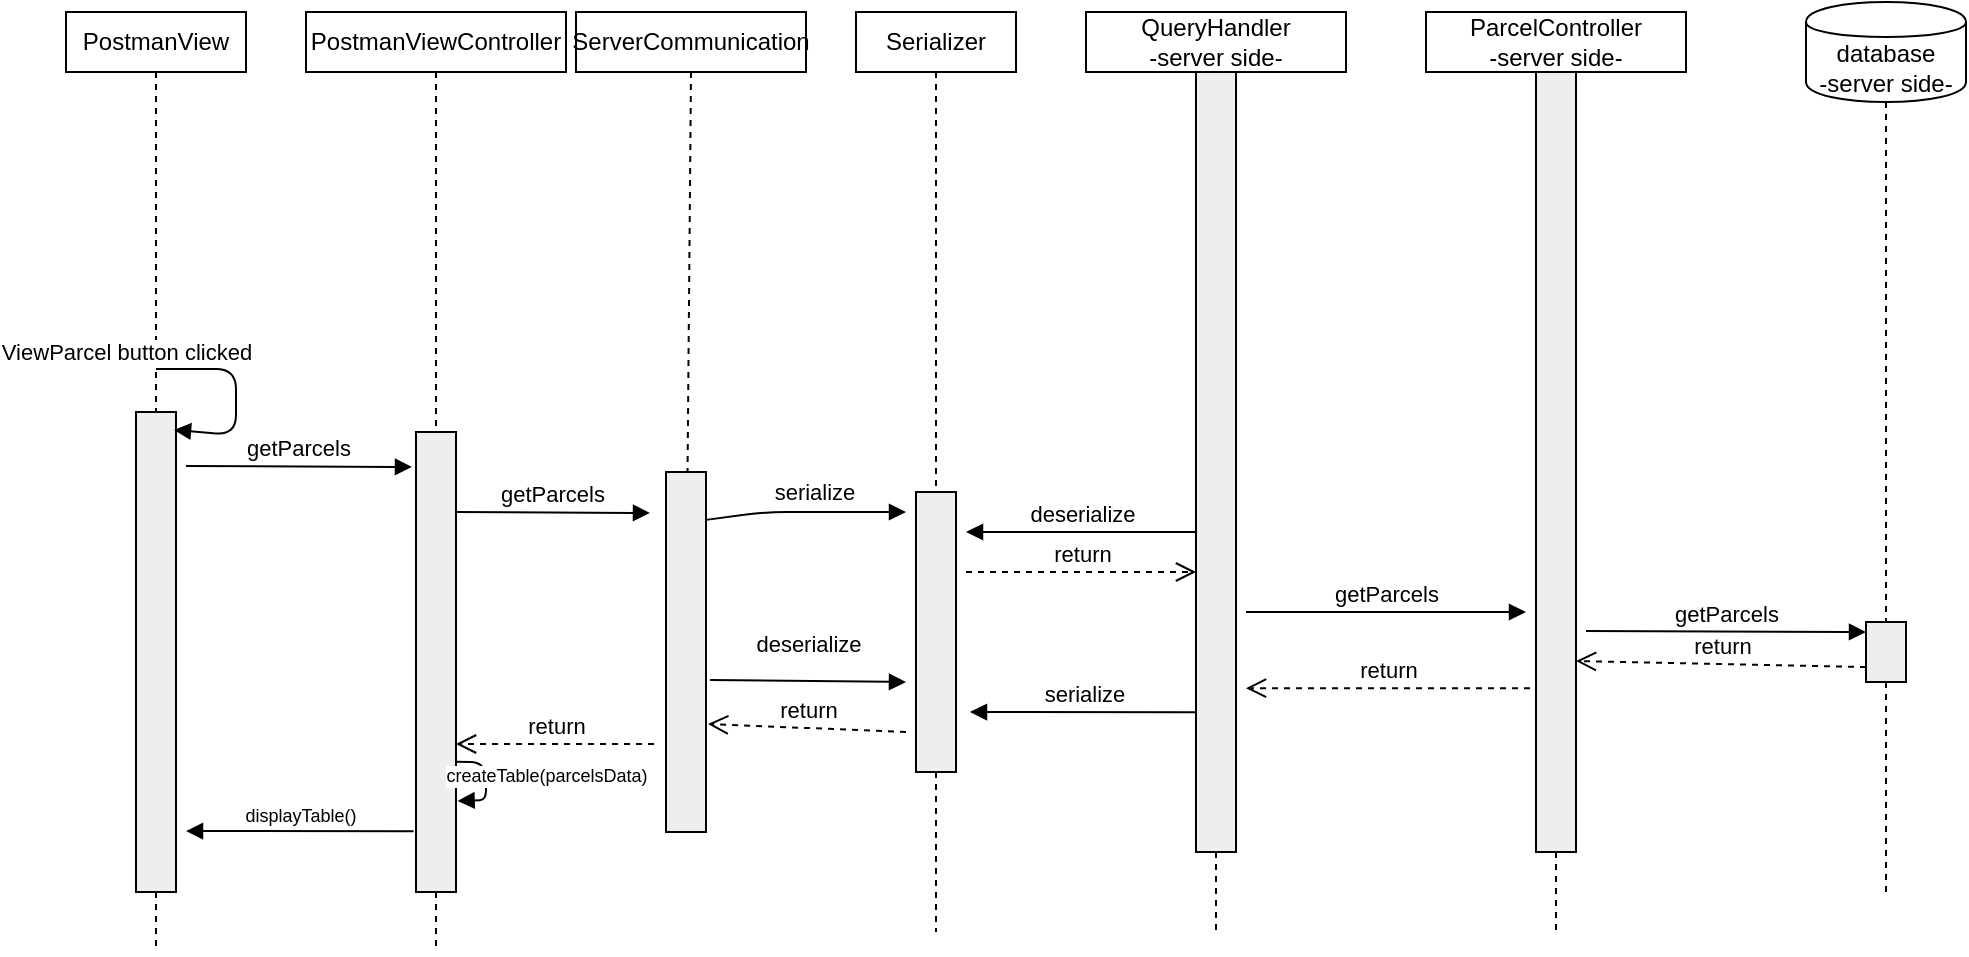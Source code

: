 <mxfile version="13.0.3" type="device"><diagram id="jlmEHatR7OFTjcvyFHJQ" name="Page-1"><mxGraphModel dx="1550" dy="813" grid="1" gridSize="10" guides="1" tooltips="1" connect="1" arrows="1" fold="1" page="1" pageScale="1" pageWidth="850" pageHeight="1100" math="0" shadow="0"><root><mxCell id="0"/><mxCell id="1" parent="0"/><mxCell id="aASe_qgDcMCMMdU5Knzf-1" value="ParcelController&lt;br&gt;-server side-" style="shape=rect;html=1;whiteSpace=wrap;align=center;" vertex="1" parent="1"><mxGeometry x="640" y="50" width="130" height="30" as="geometry"/></mxCell><mxCell id="aASe_qgDcMCMMdU5Knzf-2" value="" style="edgeStyle=none;html=1;dashed=1;endArrow=none;align=center;verticalAlign=bottom;exitX=0.5;exitY=1;" edge="1" parent="1" source="aASe_qgDcMCMMdU5Knzf-6"><mxGeometry x="1" relative="1" as="geometry"><mxPoint x="705" y="510" as="targetPoint"/></mxGeometry></mxCell><mxCell id="aASe_qgDcMCMMdU5Knzf-3" value="PostmanView" style="shape=rect;html=1;whiteSpace=wrap;align=center;" vertex="1" parent="1"><mxGeometry x="-40" y="50" width="90" height="30" as="geometry"/></mxCell><mxCell id="aASe_qgDcMCMMdU5Knzf-4" value="" style="edgeStyle=none;html=1;dashed=1;endArrow=none;" edge="1" parent="1" source="aASe_qgDcMCMMdU5Knzf-3" target="aASe_qgDcMCMMdU5Knzf-5"><mxGeometry relative="1" as="geometry"/></mxCell><mxCell id="aASe_qgDcMCMMdU5Knzf-5" value="" style="shape=rect;html=1;fillColor=#eeeeee;" vertex="1" parent="1"><mxGeometry x="-5" y="250" width="20" height="240" as="geometry"/></mxCell><mxCell id="aASe_qgDcMCMMdU5Knzf-6" value="" style="shape=rect;html=1;fillColor=#eeeeee;" vertex="1" parent="1"><mxGeometry x="695" y="80" width="20" height="390" as="geometry"/></mxCell><mxCell id="aASe_qgDcMCMMdU5Knzf-7" value="" style="edgeStyle=none;html=1;dashed=1;endArrow=none;align=center;verticalAlign=bottom;exitX=0.5;exitY=1;" edge="1" parent="1" source="aASe_qgDcMCMMdU5Knzf-1" target="aASe_qgDcMCMMdU5Knzf-6"><mxGeometry x="1" relative="1" as="geometry"><mxPoint x="705" y="440" as="targetPoint"/><mxPoint x="705" y="80" as="sourcePoint"/></mxGeometry></mxCell><mxCell id="aASe_qgDcMCMMdU5Knzf-8" value="ViewParcel button clicked" style="html=1;verticalAlign=bottom;endArrow=block;" edge="1" parent="1"><mxGeometry x="-0.232" y="-55" width="80" relative="1" as="geometry"><mxPoint x="5" y="228.5" as="sourcePoint"/><mxPoint x="14" y="259" as="targetPoint"/><Array as="points"><mxPoint x="45" y="228.5"/><mxPoint x="45" y="261.5"/></Array><mxPoint as="offset"/></mxGeometry></mxCell><mxCell id="aASe_qgDcMCMMdU5Knzf-9" value="PostmanViewController" style="shape=rect;html=1;whiteSpace=wrap;align=center;" vertex="1" parent="1"><mxGeometry x="80" y="50" width="130" height="30" as="geometry"/></mxCell><mxCell id="aASe_qgDcMCMMdU5Knzf-10" value="" style="edgeStyle=none;html=1;dashed=1;endArrow=none;" edge="1" parent="1" source="aASe_qgDcMCMMdU5Knzf-12"><mxGeometry relative="1" as="geometry"><mxPoint x="145" y="520" as="targetPoint"/></mxGeometry></mxCell><mxCell id="aASe_qgDcMCMMdU5Knzf-11" value="getParcels" style="html=1;verticalAlign=bottom;endArrow=block;entryX=-0.1;entryY=0.076;entryDx=0;entryDy=0;entryPerimeter=0;" edge="1" parent="1" target="aASe_qgDcMCMMdU5Knzf-12"><mxGeometry width="80" relative="1" as="geometry"><mxPoint x="20" y="277" as="sourcePoint"/><mxPoint x="150" y="295" as="targetPoint"/></mxGeometry></mxCell><mxCell id="aASe_qgDcMCMMdU5Knzf-12" value="" style="shape=rect;html=1;fillColor=#eeeeee;" vertex="1" parent="1"><mxGeometry x="135" y="260" width="20" height="230" as="geometry"/></mxCell><mxCell id="aASe_qgDcMCMMdU5Knzf-13" value="" style="edgeStyle=none;html=1;dashed=1;endArrow=none;" edge="1" parent="1" source="aASe_qgDcMCMMdU5Knzf-9" target="aASe_qgDcMCMMdU5Knzf-12"><mxGeometry relative="1" as="geometry"><mxPoint x="145" y="80" as="sourcePoint"/><mxPoint x="145" y="520" as="targetPoint"/></mxGeometry></mxCell><mxCell id="aASe_qgDcMCMMdU5Knzf-14" value="&lt;span style=&quot;font-size: 11px&quot;&gt;serialize&lt;/span&gt;" style="html=1;verticalAlign=bottom;endArrow=block;fontSize=9;exitX=1;exitY=0.133;exitDx=0;exitDy=0;exitPerimeter=0;" edge="1" parent="1" source="aASe_qgDcMCMMdU5Knzf-40"><mxGeometry x="0.085" y="1" width="80" relative="1" as="geometry"><mxPoint x="290" y="300" as="sourcePoint"/><mxPoint x="380" y="300" as="targetPoint"/><mxPoint as="offset"/><Array as="points"><mxPoint x="310" y="300"/></Array></mxGeometry></mxCell><mxCell id="aASe_qgDcMCMMdU5Knzf-15" value="createTable(parcelsData)" style="html=1;verticalAlign=bottom;endArrow=block;fontSize=9;exitX=0.98;exitY=0.717;exitDx=0;exitDy=0;exitPerimeter=0;entryX=1.04;entryY=0.802;entryDx=0;entryDy=0;entryPerimeter=0;" edge="1" parent="1" source="aASe_qgDcMCMMdU5Knzf-12" target="aASe_qgDcMCMMdU5Knzf-12"><mxGeometry x="0.415" y="-30" width="80" relative="1" as="geometry"><mxPoint x="100" y="380" as="sourcePoint"/><mxPoint x="180" y="380" as="targetPoint"/><Array as="points"><mxPoint x="170" y="425"/><mxPoint x="170" y="444"/></Array><mxPoint x="31" y="26" as="offset"/></mxGeometry></mxCell><mxCell id="aASe_qgDcMCMMdU5Knzf-16" value="displayTable()" style="html=1;verticalAlign=bottom;endArrow=block;fontSize=9;exitX=-0.06;exitY=0.868;exitDx=0;exitDy=0;exitPerimeter=0;entryX=1.25;entryY=0.873;entryDx=0;entryDy=0;entryPerimeter=0;" edge="1" parent="1" source="aASe_qgDcMCMMdU5Knzf-12" target="aASe_qgDcMCMMdU5Knzf-5"><mxGeometry width="80" relative="1" as="geometry"><mxPoint x="60" y="510" as="sourcePoint"/><mxPoint x="140" y="510" as="targetPoint"/></mxGeometry></mxCell><mxCell id="aASe_qgDcMCMMdU5Knzf-17" value="" style="endArrow=none;dashed=1;html=1;fontSize=9;exitX=0.5;exitY=1;exitDx=0;exitDy=0;" edge="1" parent="1" source="aASe_qgDcMCMMdU5Knzf-5"><mxGeometry width="50" height="50" relative="1" as="geometry"><mxPoint x="100" y="480" as="sourcePoint"/><mxPoint x="5" y="520" as="targetPoint"/></mxGeometry></mxCell><mxCell id="aASe_qgDcMCMMdU5Knzf-18" value="Serializer" style="shape=rect;html=1;whiteSpace=wrap;align=center;" vertex="1" parent="1"><mxGeometry x="355" y="50" width="80" height="30" as="geometry"/></mxCell><mxCell id="aASe_qgDcMCMMdU5Knzf-19" value="" style="edgeStyle=none;html=1;dashed=1;endArrow=none;align=center;verticalAlign=bottom;exitX=0.5;exitY=1;" edge="1" parent="1" source="aASe_qgDcMCMMdU5Knzf-20"><mxGeometry x="1" relative="1" as="geometry"><mxPoint x="395" y="510" as="targetPoint"/></mxGeometry></mxCell><mxCell id="aASe_qgDcMCMMdU5Knzf-20" value="" style="shape=rect;html=1;fillColor=#eeeeee;" vertex="1" parent="1"><mxGeometry x="385" y="290" width="20" height="140" as="geometry"/></mxCell><mxCell id="aASe_qgDcMCMMdU5Knzf-21" value="" style="edgeStyle=none;html=1;dashed=1;endArrow=none;align=center;verticalAlign=bottom;exitX=0.5;exitY=1;" edge="1" parent="1" source="aASe_qgDcMCMMdU5Knzf-18" target="aASe_qgDcMCMMdU5Knzf-20"><mxGeometry x="1" relative="1" as="geometry"><mxPoint x="395" y="440" as="targetPoint"/><mxPoint x="395" y="80" as="sourcePoint"/></mxGeometry></mxCell><mxCell id="aASe_qgDcMCMMdU5Knzf-22" value="QueryHandler&lt;br&gt;-server side-" style="shape=rect;html=1;whiteSpace=wrap;align=center;" vertex="1" parent="1"><mxGeometry x="470" y="50" width="130" height="30" as="geometry"/></mxCell><mxCell id="aASe_qgDcMCMMdU5Knzf-23" value="" style="edgeStyle=none;html=1;dashed=1;endArrow=none;align=center;verticalAlign=bottom;exitX=0.5;exitY=1;" edge="1" parent="1" source="aASe_qgDcMCMMdU5Knzf-24"><mxGeometry x="1" relative="1" as="geometry"><mxPoint x="535" y="510" as="targetPoint"/></mxGeometry></mxCell><mxCell id="aASe_qgDcMCMMdU5Knzf-24" value="" style="shape=rect;html=1;fillColor=#eeeeee;" vertex="1" parent="1"><mxGeometry x="525" y="80" width="20" height="390" as="geometry"/></mxCell><mxCell id="aASe_qgDcMCMMdU5Knzf-25" value="" style="edgeStyle=none;html=1;dashed=1;endArrow=none;align=center;verticalAlign=bottom;exitX=0.5;exitY=1;" edge="1" parent="1" source="aASe_qgDcMCMMdU5Knzf-22" target="aASe_qgDcMCMMdU5Knzf-24"><mxGeometry x="1" relative="1" as="geometry"><mxPoint x="535" y="440" as="targetPoint"/><mxPoint x="535" y="80" as="sourcePoint"/></mxGeometry></mxCell><mxCell id="aASe_qgDcMCMMdU5Knzf-26" value="database&lt;br&gt;-server side-&lt;br&gt;" style="shape=cylinder;whiteSpace=wrap;html=1;boundedLbl=1;backgroundOutline=1;" vertex="1" parent="1"><mxGeometry x="830" y="45" width="80" height="50" as="geometry"/></mxCell><mxCell id="aASe_qgDcMCMMdU5Knzf-27" value="" style="edgeStyle=none;html=1;dashed=1;endArrow=none;align=center;verticalAlign=bottom;exitX=0.5;exitY=1;" edge="1" parent="1" source="aASe_qgDcMCMMdU5Knzf-28"><mxGeometry x="1" relative="1" as="geometry"><mxPoint x="870" y="490" as="targetPoint"/></mxGeometry></mxCell><mxCell id="aASe_qgDcMCMMdU5Knzf-28" value="" style="shape=rect;html=1;fillColor=#eeeeee;" vertex="1" parent="1"><mxGeometry x="860" y="355" width="20" height="30" as="geometry"/></mxCell><mxCell id="aASe_qgDcMCMMdU5Knzf-29" value="" style="edgeStyle=none;html=1;dashed=1;endArrow=none;align=center;verticalAlign=bottom;" edge="1" parent="1" target="aASe_qgDcMCMMdU5Knzf-28"><mxGeometry x="1" relative="1" as="geometry"><mxPoint x="870" y="440" as="targetPoint"/><mxPoint x="870" y="95" as="sourcePoint"/></mxGeometry></mxCell><mxCell id="aASe_qgDcMCMMdU5Knzf-30" value="deserialize" style="html=1;verticalAlign=bottom;endArrow=block;" edge="1" parent="1"><mxGeometry width="80" relative="1" as="geometry"><mxPoint x="525" y="310" as="sourcePoint"/><mxPoint x="410" y="310" as="targetPoint"/></mxGeometry></mxCell><mxCell id="aASe_qgDcMCMMdU5Knzf-31" value="return" style="html=1;verticalAlign=bottom;endArrow=open;dashed=1;endSize=8;" edge="1" parent="1"><mxGeometry relative="1" as="geometry"><mxPoint x="410" y="330" as="sourcePoint"/><mxPoint x="525" y="330" as="targetPoint"/></mxGeometry></mxCell><mxCell id="aASe_qgDcMCMMdU5Knzf-32" value="getParcels" style="html=1;verticalAlign=bottom;endArrow=block;" edge="1" parent="1"><mxGeometry width="80" relative="1" as="geometry"><mxPoint x="550" y="350" as="sourcePoint"/><mxPoint x="690" y="350" as="targetPoint"/></mxGeometry></mxCell><mxCell id="aASe_qgDcMCMMdU5Knzf-33" value="getParcels" style="html=1;verticalAlign=bottom;endArrow=block;entryX=0;entryY=0.167;entryDx=0;entryDy=0;entryPerimeter=0;" edge="1" parent="1" target="aASe_qgDcMCMMdU5Knzf-28"><mxGeometry width="80" relative="1" as="geometry"><mxPoint x="720" y="359.5" as="sourcePoint"/><mxPoint x="850" y="360" as="targetPoint"/></mxGeometry></mxCell><mxCell id="aASe_qgDcMCMMdU5Knzf-34" value="return" style="html=1;verticalAlign=bottom;endArrow=open;dashed=1;endSize=8;exitX=0;exitY=0.75;exitDx=0;exitDy=0;" edge="1" parent="1" source="aASe_qgDcMCMMdU5Knzf-28"><mxGeometry relative="1" as="geometry"><mxPoint x="845" y="374.5" as="sourcePoint"/><mxPoint x="715" y="374.5" as="targetPoint"/></mxGeometry></mxCell><mxCell id="aASe_qgDcMCMMdU5Knzf-35" value="return" style="html=1;verticalAlign=bottom;endArrow=open;dashed=1;endSize=8;entryX=1.25;entryY=0.79;entryDx=0;entryDy=0;entryPerimeter=0;exitX=-0.15;exitY=0.79;exitDx=0;exitDy=0;exitPerimeter=0;" edge="1" parent="1" source="aASe_qgDcMCMMdU5Knzf-6" target="aASe_qgDcMCMMdU5Knzf-24"><mxGeometry relative="1" as="geometry"><mxPoint x="870" y="387.5" as="sourcePoint"/><mxPoint x="725" y="384.5" as="targetPoint"/></mxGeometry></mxCell><mxCell id="aASe_qgDcMCMMdU5Knzf-36" value="serialize" style="html=1;verticalAlign=bottom;endArrow=block;exitX=-0.1;exitY=0.555;exitDx=0;exitDy=0;exitPerimeter=0;" edge="1" parent="1"><mxGeometry width="80" relative="1" as="geometry"><mxPoint x="525" y="400.1" as="sourcePoint"/><mxPoint x="412" y="400" as="targetPoint"/></mxGeometry></mxCell><mxCell id="aASe_qgDcMCMMdU5Knzf-37" value="return" style="html=1;verticalAlign=bottom;endArrow=open;dashed=1;endSize=8;" edge="1" parent="1"><mxGeometry relative="1" as="geometry"><mxPoint x="380" y="410" as="sourcePoint"/><mxPoint x="281" y="406" as="targetPoint"/></mxGeometry></mxCell><mxCell id="aASe_qgDcMCMMdU5Knzf-38" value="deserialize" style="html=1;verticalAlign=bottom;endArrow=block;exitX=1.1;exitY=0.578;exitDx=0;exitDy=0;exitPerimeter=0;" edge="1" parent="1" source="aASe_qgDcMCMMdU5Knzf-40"><mxGeometry y="10" width="80" relative="1" as="geometry"><mxPoint x="290" y="385" as="sourcePoint"/><mxPoint x="380" y="385" as="targetPoint"/><mxPoint as="offset"/></mxGeometry></mxCell><mxCell id="aASe_qgDcMCMMdU5Knzf-39" value="ServerCommunication" style="shape=rect;html=1;whiteSpace=wrap;align=center;" vertex="1" parent="1"><mxGeometry x="215" y="50" width="115" height="30" as="geometry"/></mxCell><mxCell id="aASe_qgDcMCMMdU5Knzf-40" value="" style="shape=rect;html=1;fillColor=#eeeeee;" vertex="1" parent="1"><mxGeometry x="260" y="280" width="20" height="180" as="geometry"/></mxCell><mxCell id="aASe_qgDcMCMMdU5Knzf-41" value="" style="edgeStyle=none;html=1;dashed=1;endArrow=none;align=center;verticalAlign=bottom;exitX=0.5;exitY=1;" edge="1" parent="1" source="aASe_qgDcMCMMdU5Knzf-39" target="aASe_qgDcMCMMdU5Knzf-40"><mxGeometry x="1" relative="1" as="geometry"><mxPoint x="545" y="440" as="targetPoint"/><mxPoint x="545" y="80" as="sourcePoint"/></mxGeometry></mxCell><mxCell id="aASe_qgDcMCMMdU5Knzf-42" value="return" style="html=1;verticalAlign=bottom;endArrow=open;dashed=1;endSize=8;" edge="1" parent="1"><mxGeometry relative="1" as="geometry"><mxPoint x="254" y="416" as="sourcePoint"/><mxPoint x="155" y="416" as="targetPoint"/></mxGeometry></mxCell><mxCell id="aASe_qgDcMCMMdU5Knzf-43" value="getParcels" style="html=1;verticalAlign=bottom;endArrow=block;entryX=-0.1;entryY=0.076;entryDx=0;entryDy=0;entryPerimeter=0;" edge="1" parent="1"><mxGeometry width="80" relative="1" as="geometry"><mxPoint x="155" y="300" as="sourcePoint"/><mxPoint x="252" y="300.48" as="targetPoint"/></mxGeometry></mxCell></root></mxGraphModel></diagram></mxfile>